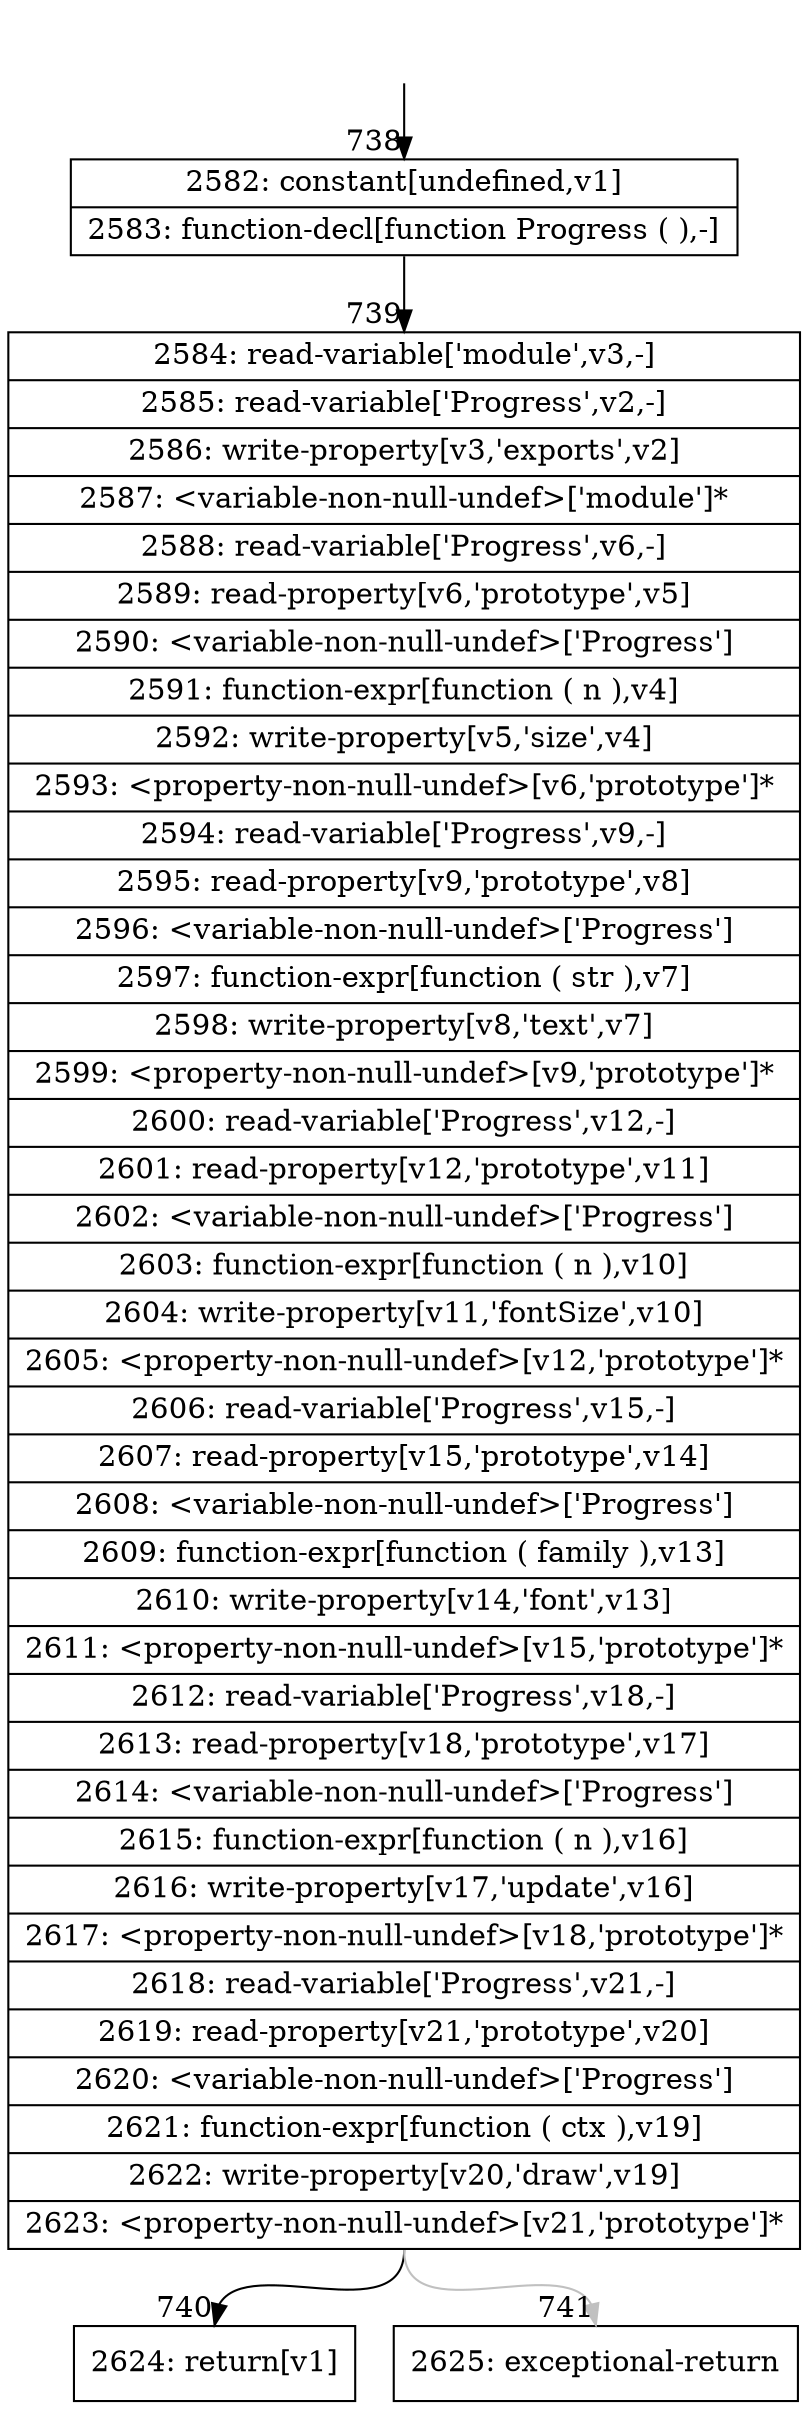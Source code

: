 digraph {
rankdir="TD"
BB_entry53[shape=none,label=""];
BB_entry53 -> BB738 [tailport=s, headport=n, headlabel="    738"]
BB738 [shape=record label="{2582: constant[undefined,v1]|2583: function-decl[function Progress ( ),-]}" ] 
BB738 -> BB739 [tailport=s, headport=n, headlabel="      739"]
BB739 [shape=record label="{2584: read-variable['module',v3,-]|2585: read-variable['Progress',v2,-]|2586: write-property[v3,'exports',v2]|2587: \<variable-non-null-undef\>['module']*|2588: read-variable['Progress',v6,-]|2589: read-property[v6,'prototype',v5]|2590: \<variable-non-null-undef\>['Progress']|2591: function-expr[function ( n ),v4]|2592: write-property[v5,'size',v4]|2593: \<property-non-null-undef\>[v6,'prototype']*|2594: read-variable['Progress',v9,-]|2595: read-property[v9,'prototype',v8]|2596: \<variable-non-null-undef\>['Progress']|2597: function-expr[function ( str ),v7]|2598: write-property[v8,'text',v7]|2599: \<property-non-null-undef\>[v9,'prototype']*|2600: read-variable['Progress',v12,-]|2601: read-property[v12,'prototype',v11]|2602: \<variable-non-null-undef\>['Progress']|2603: function-expr[function ( n ),v10]|2604: write-property[v11,'fontSize',v10]|2605: \<property-non-null-undef\>[v12,'prototype']*|2606: read-variable['Progress',v15,-]|2607: read-property[v15,'prototype',v14]|2608: \<variable-non-null-undef\>['Progress']|2609: function-expr[function ( family ),v13]|2610: write-property[v14,'font',v13]|2611: \<property-non-null-undef\>[v15,'prototype']*|2612: read-variable['Progress',v18,-]|2613: read-property[v18,'prototype',v17]|2614: \<variable-non-null-undef\>['Progress']|2615: function-expr[function ( n ),v16]|2616: write-property[v17,'update',v16]|2617: \<property-non-null-undef\>[v18,'prototype']*|2618: read-variable['Progress',v21,-]|2619: read-property[v21,'prototype',v20]|2620: \<variable-non-null-undef\>['Progress']|2621: function-expr[function ( ctx ),v19]|2622: write-property[v20,'draw',v19]|2623: \<property-non-null-undef\>[v21,'prototype']*}" ] 
BB739 -> BB740 [tailport=s, headport=n, headlabel="      740"]
BB739 -> BB741 [tailport=s, headport=n, color=gray, headlabel="      741"]
BB740 [shape=record label="{2624: return[v1]}" ] 
BB741 [shape=record label="{2625: exceptional-return}" ] 
//#$~ 763
}

